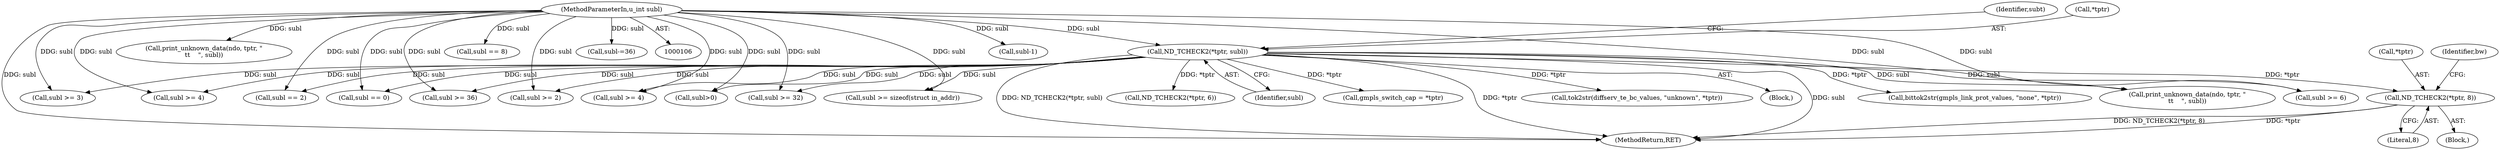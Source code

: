 digraph "0_tcpdump_5d0d76e88ee2d3236d7e032589d6f1d4ec5f7b1e@pointer" {
"1000530" [label="(Call,ND_TCHECK2(*tptr, 8))"];
"1000132" [label="(Call,ND_TCHECK2(*tptr, subl))"];
"1000110" [label="(MethodParameterIn,u_int subl)"];
"1000110" [label="(MethodParameterIn,u_int subl)"];
"1000412" [label="(Call,gmpls_switch_cap = *tptr)"];
"1000137" [label="(Identifier,subt)"];
"1000373" [label="(Call,subl >= 6)"];
"1000212" [label="(Call,subl >= 32)"];
"1000267" [label="(Call,tok2str(diffserv_te_bc_values, \"unknown\", *tptr))"];
"1000408" [label="(Call,subl >= 36)"];
"1000112" [label="(Block,)"];
"1000283" [label="(Call,subl-1)"];
"1000601" [label="(MethodReturn,RET)"];
"1000255" [label="(Call,subl == 0)"];
"1000351" [label="(Call,subl >= 2)"];
"1000331" [label="(Call,subl == 2)"];
"1000530" [label="(Call,ND_TCHECK2(*tptr, 8))"];
"1000361" [label="(Call,bittok2str(gmpls_link_prot_values, \"none\", *tptr))"];
"1000577" [label="(Call,print_unknown_data(ndo, tptr, \"\n\t\t    \", subl))"];
"1000187" [label="(Call,subl >= 4)"];
"1000133" [label="(Call,*tptr)"];
"1000588" [label="(Call,print_unknown_data(ndo, tptr, \"\n\t\t    \", subl))"];
"1000493" [label="(Call,ND_TCHECK2(*tptr, 6))"];
"1000132" [label="(Call,ND_TCHECK2(*tptr, subl))"];
"1000318" [label="(Call,subl >= 3)"];
"1000155" [label="(Call,subl == 8)"];
"1000536" [label="(Identifier,bw)"];
"1000143" [label="(Call,subl >= 4)"];
"1000135" [label="(Identifier,subl)"];
"1000533" [label="(Literal,8)"];
"1000488" [label="(Block,)"];
"1000571" [label="(Call,subl>0)"];
"1000531" [label="(Call,*tptr)"];
"1000483" [label="(Call,subl-=36)"];
"1000171" [label="(Call,subl >= sizeof(struct in_addr))"];
"1000530" -> "1000488"  [label="AST: "];
"1000530" -> "1000533"  [label="CFG: "];
"1000531" -> "1000530"  [label="AST: "];
"1000533" -> "1000530"  [label="AST: "];
"1000536" -> "1000530"  [label="CFG: "];
"1000530" -> "1000601"  [label="DDG: *tptr"];
"1000530" -> "1000601"  [label="DDG: ND_TCHECK2(*tptr, 8)"];
"1000132" -> "1000530"  [label="DDG: *tptr"];
"1000132" -> "1000112"  [label="AST: "];
"1000132" -> "1000135"  [label="CFG: "];
"1000133" -> "1000132"  [label="AST: "];
"1000135" -> "1000132"  [label="AST: "];
"1000137" -> "1000132"  [label="CFG: "];
"1000132" -> "1000601"  [label="DDG: ND_TCHECK2(*tptr, subl)"];
"1000132" -> "1000601"  [label="DDG: *tptr"];
"1000132" -> "1000601"  [label="DDG: subl"];
"1000110" -> "1000132"  [label="DDG: subl"];
"1000132" -> "1000143"  [label="DDG: subl"];
"1000132" -> "1000171"  [label="DDG: subl"];
"1000132" -> "1000187"  [label="DDG: subl"];
"1000132" -> "1000212"  [label="DDG: subl"];
"1000132" -> "1000255"  [label="DDG: subl"];
"1000132" -> "1000267"  [label="DDG: *tptr"];
"1000132" -> "1000318"  [label="DDG: subl"];
"1000132" -> "1000331"  [label="DDG: subl"];
"1000132" -> "1000351"  [label="DDG: subl"];
"1000132" -> "1000361"  [label="DDG: *tptr"];
"1000132" -> "1000373"  [label="DDG: subl"];
"1000132" -> "1000408"  [label="DDG: subl"];
"1000132" -> "1000412"  [label="DDG: *tptr"];
"1000132" -> "1000493"  [label="DDG: *tptr"];
"1000132" -> "1000571"  [label="DDG: subl"];
"1000132" -> "1000588"  [label="DDG: subl"];
"1000110" -> "1000106"  [label="AST: "];
"1000110" -> "1000601"  [label="DDG: subl"];
"1000110" -> "1000143"  [label="DDG: subl"];
"1000110" -> "1000155"  [label="DDG: subl"];
"1000110" -> "1000171"  [label="DDG: subl"];
"1000110" -> "1000187"  [label="DDG: subl"];
"1000110" -> "1000212"  [label="DDG: subl"];
"1000110" -> "1000255"  [label="DDG: subl"];
"1000110" -> "1000283"  [label="DDG: subl"];
"1000110" -> "1000318"  [label="DDG: subl"];
"1000110" -> "1000331"  [label="DDG: subl"];
"1000110" -> "1000351"  [label="DDG: subl"];
"1000110" -> "1000373"  [label="DDG: subl"];
"1000110" -> "1000408"  [label="DDG: subl"];
"1000110" -> "1000483"  [label="DDG: subl"];
"1000110" -> "1000571"  [label="DDG: subl"];
"1000110" -> "1000577"  [label="DDG: subl"];
"1000110" -> "1000588"  [label="DDG: subl"];
}
